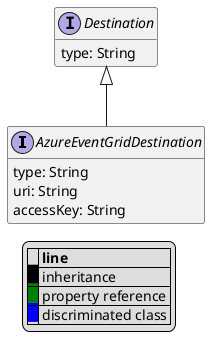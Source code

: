 @startuml

hide empty fields
hide empty methods
legend
|= |= line |
|<back:black>   </back>| inheritance |
|<back:green>   </back>| property reference |
|<back:blue>   </back>| discriminated class |
endlegend
interface AzureEventGridDestination [[AzureEventGridDestination.svg]] extends Destination {
    type: String
    uri: String
    accessKey: String
}
interface Destination [[Destination.svg]]  {
    type: String
}





@enduml
